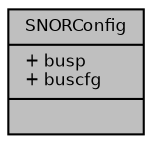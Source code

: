 digraph "SNORConfig"
{
  bgcolor="transparent";
  edge [fontname="Helvetica",fontsize="8",labelfontname="Helvetica",labelfontsize="8"];
  node [fontname="Helvetica",fontsize="8",shape=record];
  Node1 [label="{SNORConfig\n|+ busp\l+ buscfg\l|}",height=0.2,width=0.4,color="black", fillcolor="grey75", style="filled", fontcolor="black"];
}

